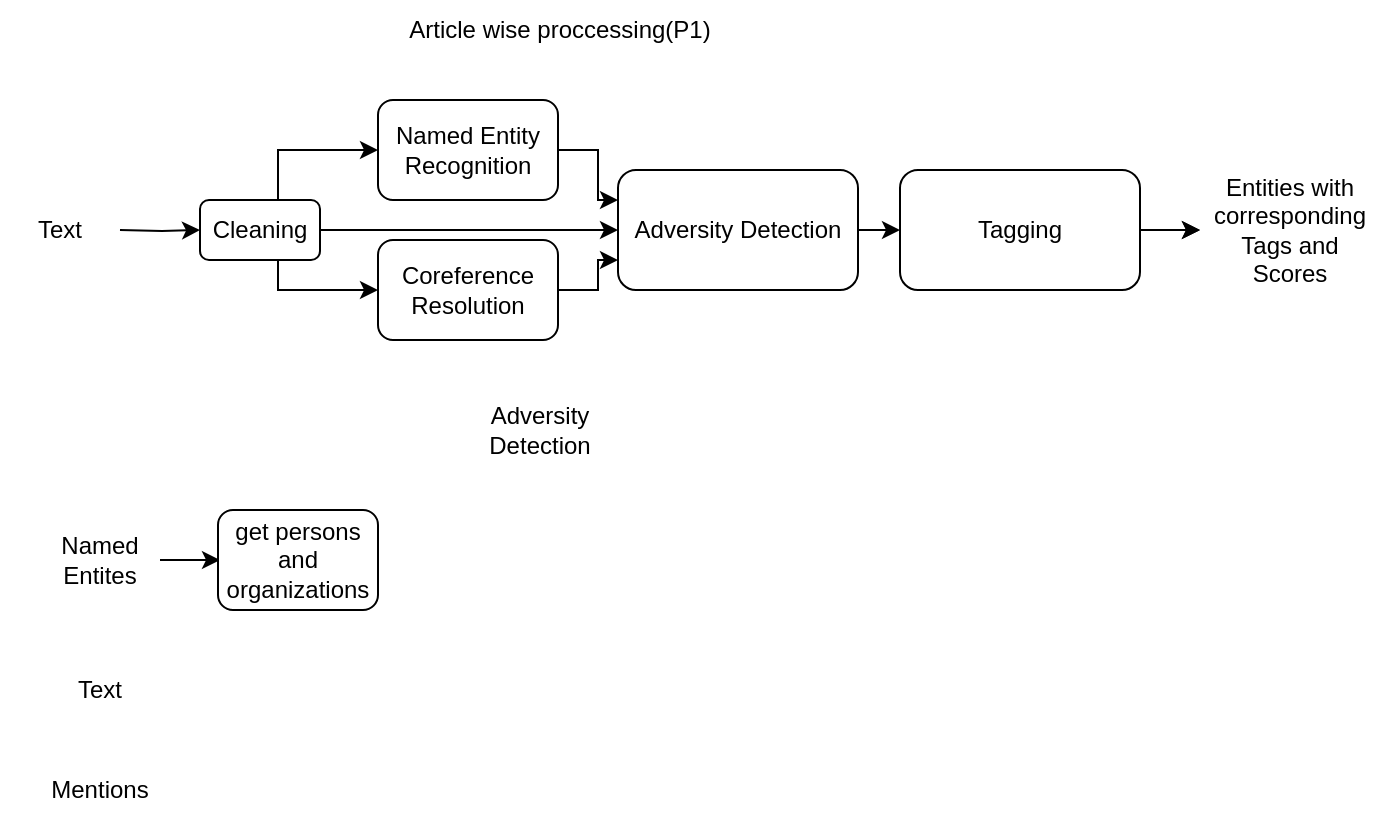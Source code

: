 <mxfile version="20.0.1" type="github"><diagram id="ekEfBoD0aXjrvh0uu2fb" name="Page-1"><mxGraphModel dx="526" dy="303" grid="1" gridSize="10" guides="1" tooltips="1" connect="1" arrows="1" fold="1" page="1" pageScale="1" pageWidth="850" pageHeight="1100" math="0" shadow="0"><root><mxCell id="0"/><mxCell id="1" parent="0"/><mxCell id="2Ya3HuJKLnGiPCzJGmzQ-13" style="edgeStyle=orthogonalEdgeStyle;rounded=0;orthogonalLoop=1;jettySize=auto;html=1;entryX=0;entryY=0.25;entryDx=0;entryDy=0;" edge="1" parent="1" source="2Ya3HuJKLnGiPCzJGmzQ-1" target="2Ya3HuJKLnGiPCzJGmzQ-9"><mxGeometry relative="1" as="geometry"/></mxCell><mxCell id="2Ya3HuJKLnGiPCzJGmzQ-1" value="Named Entity Recognition" style="rounded=1;whiteSpace=wrap;html=1;" vertex="1" parent="1"><mxGeometry x="199" y="80" width="90" height="50" as="geometry"/></mxCell><mxCell id="2Ya3HuJKLnGiPCzJGmzQ-3" value="Article wise proccessing(P1)" style="text;html=1;strokeColor=none;fillColor=none;align=center;verticalAlign=middle;whiteSpace=wrap;rounded=0;" vertex="1" parent="1"><mxGeometry x="210" y="30" width="160" height="30" as="geometry"/></mxCell><mxCell id="2Ya3HuJKLnGiPCzJGmzQ-12" style="edgeStyle=orthogonalEdgeStyle;rounded=0;orthogonalLoop=1;jettySize=auto;html=1;entryX=0;entryY=0.75;entryDx=0;entryDy=0;" edge="1" parent="1" source="2Ya3HuJKLnGiPCzJGmzQ-4" target="2Ya3HuJKLnGiPCzJGmzQ-9"><mxGeometry relative="1" as="geometry"/></mxCell><mxCell id="2Ya3HuJKLnGiPCzJGmzQ-4" value="Coreference Resolution" style="rounded=1;whiteSpace=wrap;html=1;" vertex="1" parent="1"><mxGeometry x="199" y="150" width="90" height="50" as="geometry"/></mxCell><mxCell id="2Ya3HuJKLnGiPCzJGmzQ-7" style="edgeStyle=orthogonalEdgeStyle;rounded=0;orthogonalLoop=1;jettySize=auto;html=1;entryX=0;entryY=0.5;entryDx=0;entryDy=0;" edge="1" parent="1" target="2Ya3HuJKLnGiPCzJGmzQ-4"><mxGeometry relative="1" as="geometry"><mxPoint x="149" y="160" as="sourcePoint"/><Array as="points"><mxPoint x="149" y="175"/></Array></mxGeometry></mxCell><mxCell id="2Ya3HuJKLnGiPCzJGmzQ-8" style="edgeStyle=orthogonalEdgeStyle;rounded=0;orthogonalLoop=1;jettySize=auto;html=1;entryX=0;entryY=0.5;entryDx=0;entryDy=0;" edge="1" parent="1" target="2Ya3HuJKLnGiPCzJGmzQ-1"><mxGeometry relative="1" as="geometry"><mxPoint x="149" y="130" as="sourcePoint"/><Array as="points"><mxPoint x="149" y="105"/></Array></mxGeometry></mxCell><mxCell id="2Ya3HuJKLnGiPCzJGmzQ-14" style="edgeStyle=orthogonalEdgeStyle;rounded=0;orthogonalLoop=1;jettySize=auto;html=1;exitX=1;exitY=0.5;exitDx=0;exitDy=0;entryX=0;entryY=0.5;entryDx=0;entryDy=0;" edge="1" parent="1" target="2Ya3HuJKLnGiPCzJGmzQ-10"><mxGeometry relative="1" as="geometry"><mxPoint x="70" y="145" as="sourcePoint"/></mxGeometry></mxCell><mxCell id="2Ya3HuJKLnGiPCzJGmzQ-15" style="edgeStyle=orthogonalEdgeStyle;rounded=0;orthogonalLoop=1;jettySize=auto;html=1;exitX=1;exitY=0.5;exitDx=0;exitDy=0;" edge="1" parent="1" source="2Ya3HuJKLnGiPCzJGmzQ-9"><mxGeometry relative="1" as="geometry"><mxPoint x="460" y="145" as="targetPoint"/></mxGeometry></mxCell><mxCell id="2Ya3HuJKLnGiPCzJGmzQ-9" value="Adversity Detection" style="rounded=1;whiteSpace=wrap;html=1;" vertex="1" parent="1"><mxGeometry x="319" y="115" width="120" height="60" as="geometry"/></mxCell><mxCell id="2Ya3HuJKLnGiPCzJGmzQ-11" style="edgeStyle=orthogonalEdgeStyle;rounded=0;orthogonalLoop=1;jettySize=auto;html=1;entryX=0;entryY=0.5;entryDx=0;entryDy=0;" edge="1" parent="1" source="2Ya3HuJKLnGiPCzJGmzQ-10" target="2Ya3HuJKLnGiPCzJGmzQ-9"><mxGeometry relative="1" as="geometry"/></mxCell><mxCell id="2Ya3HuJKLnGiPCzJGmzQ-10" value="Cleaning" style="rounded=1;whiteSpace=wrap;html=1;" vertex="1" parent="1"><mxGeometry x="110" y="130" width="60" height="30" as="geometry"/></mxCell><mxCell id="2Ya3HuJKLnGiPCzJGmzQ-17" style="edgeStyle=orthogonalEdgeStyle;rounded=0;orthogonalLoop=1;jettySize=auto;html=1;exitX=1;exitY=0.5;exitDx=0;exitDy=0;" edge="1" parent="1" source="2Ya3HuJKLnGiPCzJGmzQ-16"><mxGeometry relative="1" as="geometry"><mxPoint x="610" y="145" as="targetPoint"/></mxGeometry></mxCell><mxCell id="2Ya3HuJKLnGiPCzJGmzQ-16" value="Tagging" style="rounded=1;whiteSpace=wrap;html=1;" vertex="1" parent="1"><mxGeometry x="460" y="115" width="120" height="60" as="geometry"/></mxCell><mxCell id="2Ya3HuJKLnGiPCzJGmzQ-18" value="Text" style="text;html=1;strokeColor=none;fillColor=none;align=center;verticalAlign=middle;whiteSpace=wrap;rounded=0;" vertex="1" parent="1"><mxGeometry x="10" y="130" width="60" height="30" as="geometry"/></mxCell><mxCell id="2Ya3HuJKLnGiPCzJGmzQ-19" value="Entities with corresponding Tags and Scores" style="text;html=1;strokeColor=none;fillColor=none;align=center;verticalAlign=middle;whiteSpace=wrap;rounded=0;" vertex="1" parent="1"><mxGeometry x="610" y="130" width="90" height="30" as="geometry"/></mxCell><mxCell id="2Ya3HuJKLnGiPCzJGmzQ-20" value="" style="edgeStyle=orthogonalEdgeStyle;rounded=0;orthogonalLoop=1;jettySize=auto;html=1;" edge="1" parent="1" source="2Ya3HuJKLnGiPCzJGmzQ-16" target="2Ya3HuJKLnGiPCzJGmzQ-19"><mxGeometry relative="1" as="geometry"/></mxCell><mxCell id="2Ya3HuJKLnGiPCzJGmzQ-21" value="Adversity Detection" style="text;html=1;strokeColor=none;fillColor=none;align=center;verticalAlign=middle;whiteSpace=wrap;rounded=0;" vertex="1" parent="1"><mxGeometry x="250" y="230" width="60" height="30" as="geometry"/></mxCell><mxCell id="2Ya3HuJKLnGiPCzJGmzQ-25" style="edgeStyle=orthogonalEdgeStyle;rounded=0;orthogonalLoop=1;jettySize=auto;html=1;" edge="1" parent="1" source="2Ya3HuJKLnGiPCzJGmzQ-22"><mxGeometry relative="1" as="geometry"><mxPoint x="120" y="310" as="targetPoint"/></mxGeometry></mxCell><mxCell id="2Ya3HuJKLnGiPCzJGmzQ-22" value="Named Entites" style="text;html=1;strokeColor=none;fillColor=none;align=center;verticalAlign=middle;whiteSpace=wrap;rounded=0;" vertex="1" parent="1"><mxGeometry x="30" y="290" width="60" height="40" as="geometry"/></mxCell><mxCell id="2Ya3HuJKLnGiPCzJGmzQ-23" value="Text" style="text;html=1;strokeColor=none;fillColor=none;align=center;verticalAlign=middle;whiteSpace=wrap;rounded=0;" vertex="1" parent="1"><mxGeometry x="30" y="360" width="60" height="30" as="geometry"/></mxCell><mxCell id="2Ya3HuJKLnGiPCzJGmzQ-24" value="Mentions" style="text;html=1;strokeColor=none;fillColor=none;align=center;verticalAlign=middle;whiteSpace=wrap;rounded=0;" vertex="1" parent="1"><mxGeometry x="30" y="410" width="60" height="30" as="geometry"/></mxCell><mxCell id="2Ya3HuJKLnGiPCzJGmzQ-26" value="get persons and organizations" style="rounded=1;whiteSpace=wrap;html=1;" vertex="1" parent="1"><mxGeometry x="119" y="285" width="80" height="50" as="geometry"/></mxCell></root></mxGraphModel></diagram></mxfile>